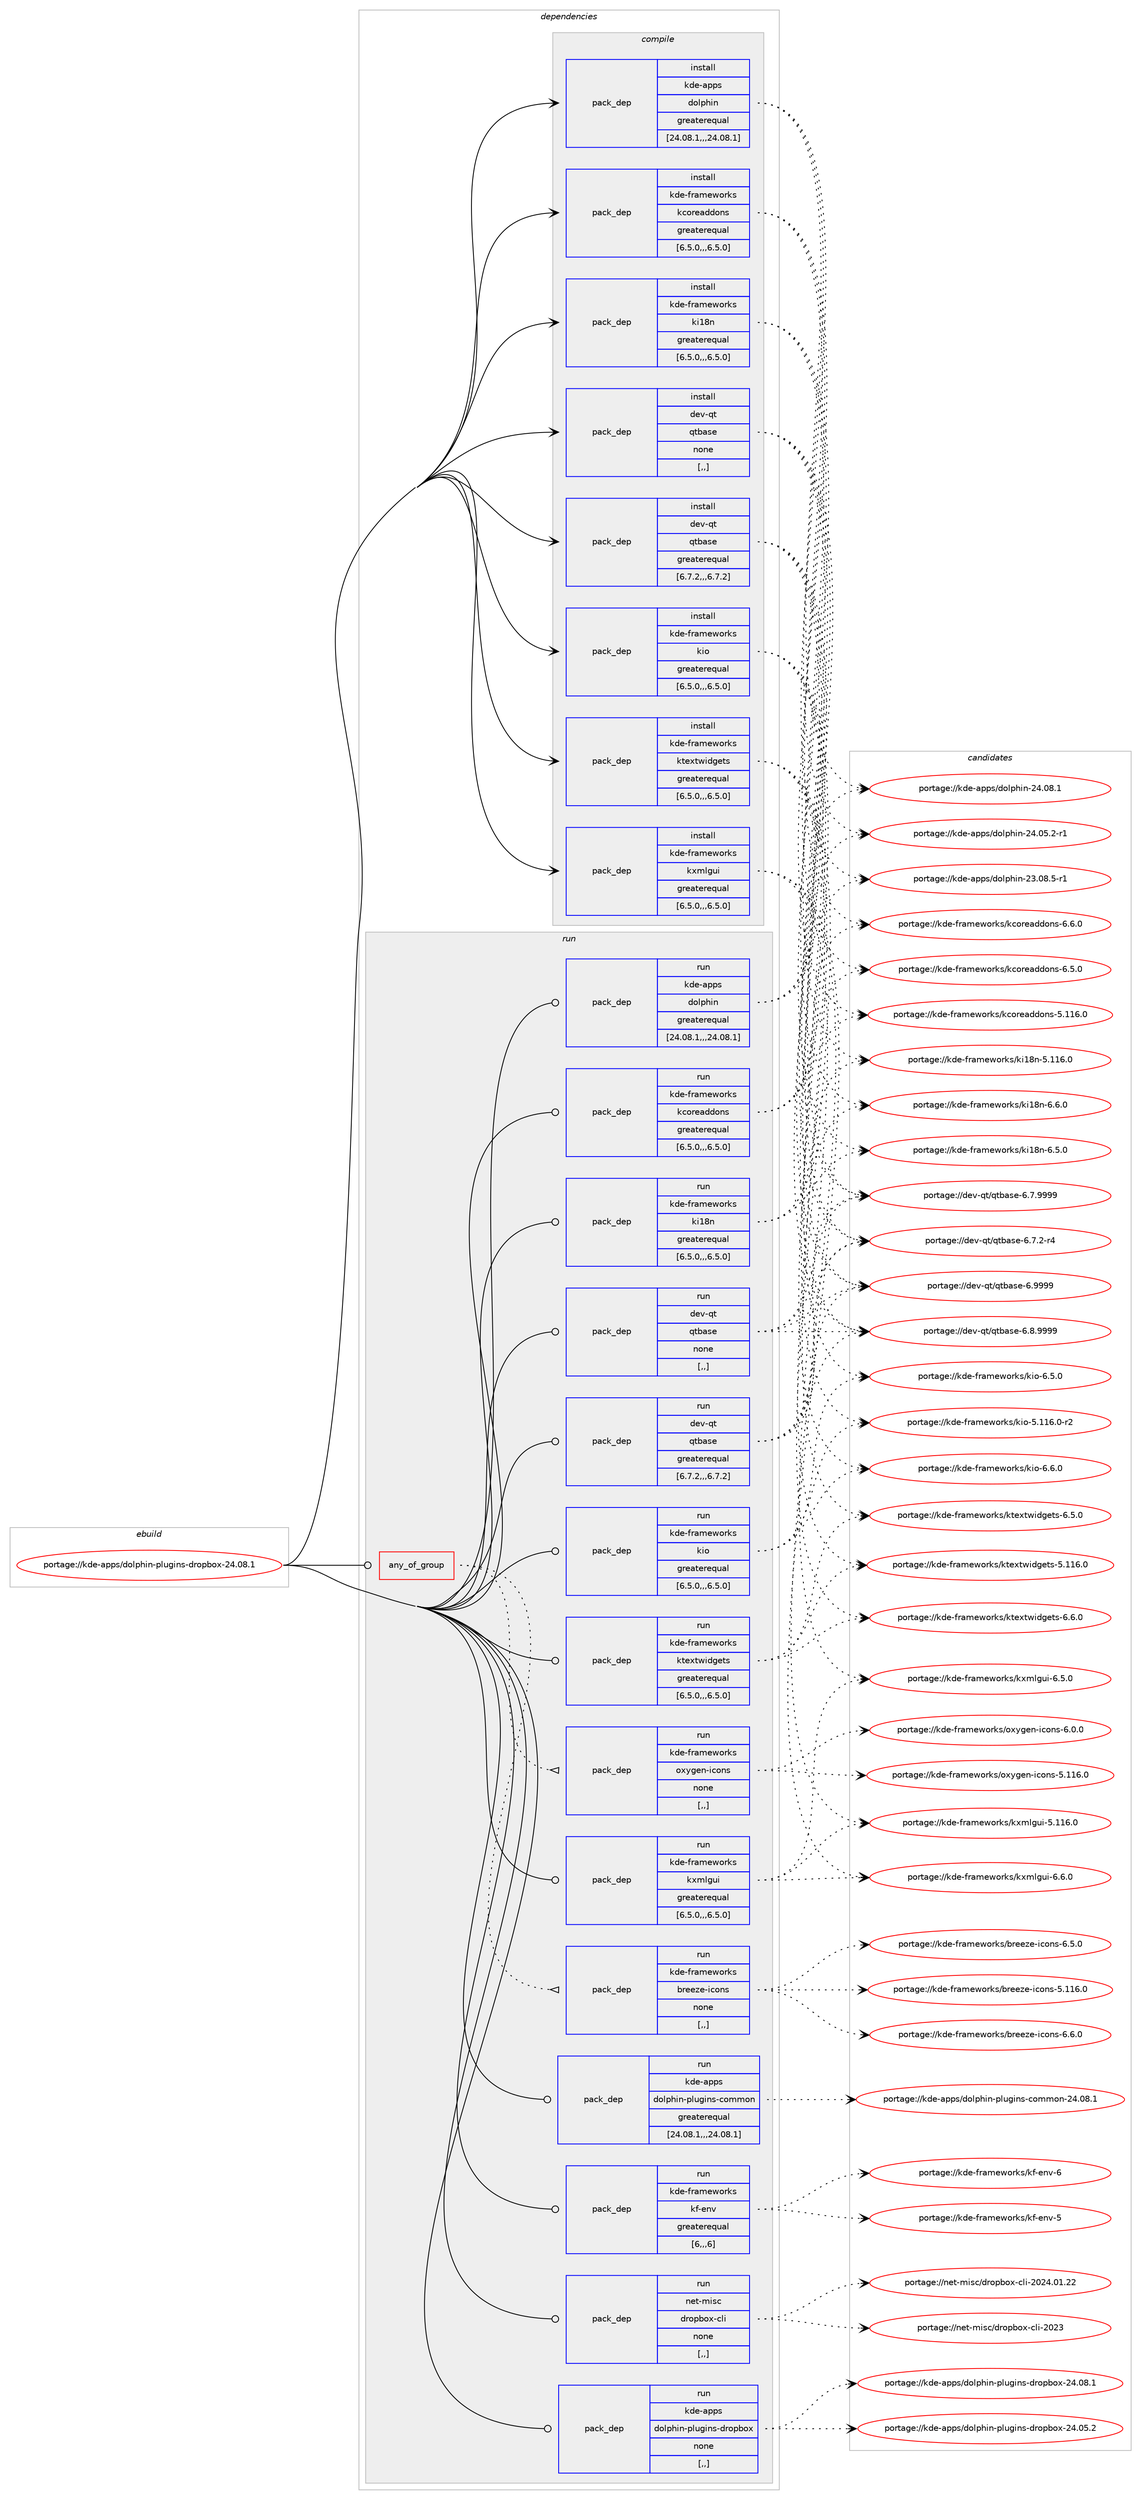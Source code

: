 digraph prolog {

# *************
# Graph options
# *************

newrank=true;
concentrate=true;
compound=true;
graph [rankdir=LR,fontname=Helvetica,fontsize=10,ranksep=1.5];#, ranksep=2.5, nodesep=0.2];
edge  [arrowhead=vee];
node  [fontname=Helvetica,fontsize=10];

# **********
# The ebuild
# **********

subgraph cluster_leftcol {
color=gray;
label=<<i>ebuild</i>>;
id [label="portage://kde-apps/dolphin-plugins-dropbox-24.08.1", color=red, width=4, href="../kde-apps/dolphin-plugins-dropbox-24.08.1.svg"];
}

# ****************
# The dependencies
# ****************

subgraph cluster_midcol {
color=gray;
label=<<i>dependencies</i>>;
subgraph cluster_compile {
fillcolor="#eeeeee";
style=filled;
label=<<i>compile</i>>;
subgraph pack541969 {
dependency745622 [label=<<TABLE BORDER="0" CELLBORDER="1" CELLSPACING="0" CELLPADDING="4" WIDTH="220"><TR><TD ROWSPAN="6" CELLPADDING="30">pack_dep</TD></TR><TR><TD WIDTH="110">install</TD></TR><TR><TD>dev-qt</TD></TR><TR><TD>qtbase</TD></TR><TR><TD>greaterequal</TD></TR><TR><TD>[6.7.2,,,6.7.2]</TD></TR></TABLE>>, shape=none, color=blue];
}
id:e -> dependency745622:w [weight=20,style="solid",arrowhead="vee"];
subgraph pack541970 {
dependency745623 [label=<<TABLE BORDER="0" CELLBORDER="1" CELLSPACING="0" CELLPADDING="4" WIDTH="220"><TR><TD ROWSPAN="6" CELLPADDING="30">pack_dep</TD></TR><TR><TD WIDTH="110">install</TD></TR><TR><TD>dev-qt</TD></TR><TR><TD>qtbase</TD></TR><TR><TD>none</TD></TR><TR><TD>[,,]</TD></TR></TABLE>>, shape=none, color=blue];
}
id:e -> dependency745623:w [weight=20,style="solid",arrowhead="vee"];
subgraph pack541971 {
dependency745624 [label=<<TABLE BORDER="0" CELLBORDER="1" CELLSPACING="0" CELLPADDING="4" WIDTH="220"><TR><TD ROWSPAN="6" CELLPADDING="30">pack_dep</TD></TR><TR><TD WIDTH="110">install</TD></TR><TR><TD>kde-apps</TD></TR><TR><TD>dolphin</TD></TR><TR><TD>greaterequal</TD></TR><TR><TD>[24.08.1,,,24.08.1]</TD></TR></TABLE>>, shape=none, color=blue];
}
id:e -> dependency745624:w [weight=20,style="solid",arrowhead="vee"];
subgraph pack541972 {
dependency745625 [label=<<TABLE BORDER="0" CELLBORDER="1" CELLSPACING="0" CELLPADDING="4" WIDTH="220"><TR><TD ROWSPAN="6" CELLPADDING="30">pack_dep</TD></TR><TR><TD WIDTH="110">install</TD></TR><TR><TD>kde-frameworks</TD></TR><TR><TD>kcoreaddons</TD></TR><TR><TD>greaterequal</TD></TR><TR><TD>[6.5.0,,,6.5.0]</TD></TR></TABLE>>, shape=none, color=blue];
}
id:e -> dependency745625:w [weight=20,style="solid",arrowhead="vee"];
subgraph pack541973 {
dependency745626 [label=<<TABLE BORDER="0" CELLBORDER="1" CELLSPACING="0" CELLPADDING="4" WIDTH="220"><TR><TD ROWSPAN="6" CELLPADDING="30">pack_dep</TD></TR><TR><TD WIDTH="110">install</TD></TR><TR><TD>kde-frameworks</TD></TR><TR><TD>ki18n</TD></TR><TR><TD>greaterequal</TD></TR><TR><TD>[6.5.0,,,6.5.0]</TD></TR></TABLE>>, shape=none, color=blue];
}
id:e -> dependency745626:w [weight=20,style="solid",arrowhead="vee"];
subgraph pack541974 {
dependency745627 [label=<<TABLE BORDER="0" CELLBORDER="1" CELLSPACING="0" CELLPADDING="4" WIDTH="220"><TR><TD ROWSPAN="6" CELLPADDING="30">pack_dep</TD></TR><TR><TD WIDTH="110">install</TD></TR><TR><TD>kde-frameworks</TD></TR><TR><TD>kio</TD></TR><TR><TD>greaterequal</TD></TR><TR><TD>[6.5.0,,,6.5.0]</TD></TR></TABLE>>, shape=none, color=blue];
}
id:e -> dependency745627:w [weight=20,style="solid",arrowhead="vee"];
subgraph pack541975 {
dependency745628 [label=<<TABLE BORDER="0" CELLBORDER="1" CELLSPACING="0" CELLPADDING="4" WIDTH="220"><TR><TD ROWSPAN="6" CELLPADDING="30">pack_dep</TD></TR><TR><TD WIDTH="110">install</TD></TR><TR><TD>kde-frameworks</TD></TR><TR><TD>ktextwidgets</TD></TR><TR><TD>greaterequal</TD></TR><TR><TD>[6.5.0,,,6.5.0]</TD></TR></TABLE>>, shape=none, color=blue];
}
id:e -> dependency745628:w [weight=20,style="solid",arrowhead="vee"];
subgraph pack541976 {
dependency745629 [label=<<TABLE BORDER="0" CELLBORDER="1" CELLSPACING="0" CELLPADDING="4" WIDTH="220"><TR><TD ROWSPAN="6" CELLPADDING="30">pack_dep</TD></TR><TR><TD WIDTH="110">install</TD></TR><TR><TD>kde-frameworks</TD></TR><TR><TD>kxmlgui</TD></TR><TR><TD>greaterequal</TD></TR><TR><TD>[6.5.0,,,6.5.0]</TD></TR></TABLE>>, shape=none, color=blue];
}
id:e -> dependency745629:w [weight=20,style="solid",arrowhead="vee"];
}
subgraph cluster_compileandrun {
fillcolor="#eeeeee";
style=filled;
label=<<i>compile and run</i>>;
}
subgraph cluster_run {
fillcolor="#eeeeee";
style=filled;
label=<<i>run</i>>;
subgraph any4849 {
dependency745630 [label=<<TABLE BORDER="0" CELLBORDER="1" CELLSPACING="0" CELLPADDING="4"><TR><TD CELLPADDING="10">any_of_group</TD></TR></TABLE>>, shape=none, color=red];subgraph pack541977 {
dependency745631 [label=<<TABLE BORDER="0" CELLBORDER="1" CELLSPACING="0" CELLPADDING="4" WIDTH="220"><TR><TD ROWSPAN="6" CELLPADDING="30">pack_dep</TD></TR><TR><TD WIDTH="110">run</TD></TR><TR><TD>kde-frameworks</TD></TR><TR><TD>breeze-icons</TD></TR><TR><TD>none</TD></TR><TR><TD>[,,]</TD></TR></TABLE>>, shape=none, color=blue];
}
dependency745630:e -> dependency745631:w [weight=20,style="dotted",arrowhead="oinv"];
subgraph pack541978 {
dependency745632 [label=<<TABLE BORDER="0" CELLBORDER="1" CELLSPACING="0" CELLPADDING="4" WIDTH="220"><TR><TD ROWSPAN="6" CELLPADDING="30">pack_dep</TD></TR><TR><TD WIDTH="110">run</TD></TR><TR><TD>kde-frameworks</TD></TR><TR><TD>oxygen-icons</TD></TR><TR><TD>none</TD></TR><TR><TD>[,,]</TD></TR></TABLE>>, shape=none, color=blue];
}
dependency745630:e -> dependency745632:w [weight=20,style="dotted",arrowhead="oinv"];
}
id:e -> dependency745630:w [weight=20,style="solid",arrowhead="odot"];
subgraph pack541979 {
dependency745633 [label=<<TABLE BORDER="0" CELLBORDER="1" CELLSPACING="0" CELLPADDING="4" WIDTH="220"><TR><TD ROWSPAN="6" CELLPADDING="30">pack_dep</TD></TR><TR><TD WIDTH="110">run</TD></TR><TR><TD>dev-qt</TD></TR><TR><TD>qtbase</TD></TR><TR><TD>greaterequal</TD></TR><TR><TD>[6.7.2,,,6.7.2]</TD></TR></TABLE>>, shape=none, color=blue];
}
id:e -> dependency745633:w [weight=20,style="solid",arrowhead="odot"];
subgraph pack541980 {
dependency745634 [label=<<TABLE BORDER="0" CELLBORDER="1" CELLSPACING="0" CELLPADDING="4" WIDTH="220"><TR><TD ROWSPAN="6" CELLPADDING="30">pack_dep</TD></TR><TR><TD WIDTH="110">run</TD></TR><TR><TD>dev-qt</TD></TR><TR><TD>qtbase</TD></TR><TR><TD>none</TD></TR><TR><TD>[,,]</TD></TR></TABLE>>, shape=none, color=blue];
}
id:e -> dependency745634:w [weight=20,style="solid",arrowhead="odot"];
subgraph pack541981 {
dependency745635 [label=<<TABLE BORDER="0" CELLBORDER="1" CELLSPACING="0" CELLPADDING="4" WIDTH="220"><TR><TD ROWSPAN="6" CELLPADDING="30">pack_dep</TD></TR><TR><TD WIDTH="110">run</TD></TR><TR><TD>kde-apps</TD></TR><TR><TD>dolphin</TD></TR><TR><TD>greaterequal</TD></TR><TR><TD>[24.08.1,,,24.08.1]</TD></TR></TABLE>>, shape=none, color=blue];
}
id:e -> dependency745635:w [weight=20,style="solid",arrowhead="odot"];
subgraph pack541982 {
dependency745636 [label=<<TABLE BORDER="0" CELLBORDER="1" CELLSPACING="0" CELLPADDING="4" WIDTH="220"><TR><TD ROWSPAN="6" CELLPADDING="30">pack_dep</TD></TR><TR><TD WIDTH="110">run</TD></TR><TR><TD>kde-apps</TD></TR><TR><TD>dolphin-plugins-common</TD></TR><TR><TD>greaterequal</TD></TR><TR><TD>[24.08.1,,,24.08.1]</TD></TR></TABLE>>, shape=none, color=blue];
}
id:e -> dependency745636:w [weight=20,style="solid",arrowhead="odot"];
subgraph pack541983 {
dependency745637 [label=<<TABLE BORDER="0" CELLBORDER="1" CELLSPACING="0" CELLPADDING="4" WIDTH="220"><TR><TD ROWSPAN="6" CELLPADDING="30">pack_dep</TD></TR><TR><TD WIDTH="110">run</TD></TR><TR><TD>kde-frameworks</TD></TR><TR><TD>kcoreaddons</TD></TR><TR><TD>greaterequal</TD></TR><TR><TD>[6.5.0,,,6.5.0]</TD></TR></TABLE>>, shape=none, color=blue];
}
id:e -> dependency745637:w [weight=20,style="solid",arrowhead="odot"];
subgraph pack541984 {
dependency745638 [label=<<TABLE BORDER="0" CELLBORDER="1" CELLSPACING="0" CELLPADDING="4" WIDTH="220"><TR><TD ROWSPAN="6" CELLPADDING="30">pack_dep</TD></TR><TR><TD WIDTH="110">run</TD></TR><TR><TD>kde-frameworks</TD></TR><TR><TD>kf-env</TD></TR><TR><TD>greaterequal</TD></TR><TR><TD>[6,,,6]</TD></TR></TABLE>>, shape=none, color=blue];
}
id:e -> dependency745638:w [weight=20,style="solid",arrowhead="odot"];
subgraph pack541985 {
dependency745639 [label=<<TABLE BORDER="0" CELLBORDER="1" CELLSPACING="0" CELLPADDING="4" WIDTH="220"><TR><TD ROWSPAN="6" CELLPADDING="30">pack_dep</TD></TR><TR><TD WIDTH="110">run</TD></TR><TR><TD>kde-frameworks</TD></TR><TR><TD>ki18n</TD></TR><TR><TD>greaterequal</TD></TR><TR><TD>[6.5.0,,,6.5.0]</TD></TR></TABLE>>, shape=none, color=blue];
}
id:e -> dependency745639:w [weight=20,style="solid",arrowhead="odot"];
subgraph pack541986 {
dependency745640 [label=<<TABLE BORDER="0" CELLBORDER="1" CELLSPACING="0" CELLPADDING="4" WIDTH="220"><TR><TD ROWSPAN="6" CELLPADDING="30">pack_dep</TD></TR><TR><TD WIDTH="110">run</TD></TR><TR><TD>kde-frameworks</TD></TR><TR><TD>kio</TD></TR><TR><TD>greaterequal</TD></TR><TR><TD>[6.5.0,,,6.5.0]</TD></TR></TABLE>>, shape=none, color=blue];
}
id:e -> dependency745640:w [weight=20,style="solid",arrowhead="odot"];
subgraph pack541987 {
dependency745641 [label=<<TABLE BORDER="0" CELLBORDER="1" CELLSPACING="0" CELLPADDING="4" WIDTH="220"><TR><TD ROWSPAN="6" CELLPADDING="30">pack_dep</TD></TR><TR><TD WIDTH="110">run</TD></TR><TR><TD>kde-frameworks</TD></TR><TR><TD>ktextwidgets</TD></TR><TR><TD>greaterequal</TD></TR><TR><TD>[6.5.0,,,6.5.0]</TD></TR></TABLE>>, shape=none, color=blue];
}
id:e -> dependency745641:w [weight=20,style="solid",arrowhead="odot"];
subgraph pack541988 {
dependency745642 [label=<<TABLE BORDER="0" CELLBORDER="1" CELLSPACING="0" CELLPADDING="4" WIDTH="220"><TR><TD ROWSPAN="6" CELLPADDING="30">pack_dep</TD></TR><TR><TD WIDTH="110">run</TD></TR><TR><TD>kde-frameworks</TD></TR><TR><TD>kxmlgui</TD></TR><TR><TD>greaterequal</TD></TR><TR><TD>[6.5.0,,,6.5.0]</TD></TR></TABLE>>, shape=none, color=blue];
}
id:e -> dependency745642:w [weight=20,style="solid",arrowhead="odot"];
subgraph pack541989 {
dependency745643 [label=<<TABLE BORDER="0" CELLBORDER="1" CELLSPACING="0" CELLPADDING="4" WIDTH="220"><TR><TD ROWSPAN="6" CELLPADDING="30">pack_dep</TD></TR><TR><TD WIDTH="110">run</TD></TR><TR><TD>net-misc</TD></TR><TR><TD>dropbox-cli</TD></TR><TR><TD>none</TD></TR><TR><TD>[,,]</TD></TR></TABLE>>, shape=none, color=blue];
}
id:e -> dependency745643:w [weight=20,style="solid",arrowhead="odot"];
subgraph pack541990 {
dependency745644 [label=<<TABLE BORDER="0" CELLBORDER="1" CELLSPACING="0" CELLPADDING="4" WIDTH="220"><TR><TD ROWSPAN="6" CELLPADDING="30">pack_dep</TD></TR><TR><TD WIDTH="110">run</TD></TR><TR><TD>kde-apps</TD></TR><TR><TD>dolphin-plugins-dropbox</TD></TR><TR><TD>none</TD></TR><TR><TD>[,,]</TD></TR></TABLE>>, shape=none, color=blue];
}
id:e -> dependency745644:w [weight=20,style="solid",arrowhead="odot"];
}
}

# **************
# The candidates
# **************

subgraph cluster_choices {
rank=same;
color=gray;
label=<<i>candidates</i>>;

subgraph choice541969 {
color=black;
nodesep=1;
choice1001011184511311647113116989711510145544657575757 [label="portage://dev-qt/qtbase-6.9999", color=red, width=4,href="../dev-qt/qtbase-6.9999.svg"];
choice10010111845113116471131169897115101455446564657575757 [label="portage://dev-qt/qtbase-6.8.9999", color=red, width=4,href="../dev-qt/qtbase-6.8.9999.svg"];
choice10010111845113116471131169897115101455446554657575757 [label="portage://dev-qt/qtbase-6.7.9999", color=red, width=4,href="../dev-qt/qtbase-6.7.9999.svg"];
choice100101118451131164711311698971151014554465546504511452 [label="portage://dev-qt/qtbase-6.7.2-r4", color=red, width=4,href="../dev-qt/qtbase-6.7.2-r4.svg"];
dependency745622:e -> choice1001011184511311647113116989711510145544657575757:w [style=dotted,weight="100"];
dependency745622:e -> choice10010111845113116471131169897115101455446564657575757:w [style=dotted,weight="100"];
dependency745622:e -> choice10010111845113116471131169897115101455446554657575757:w [style=dotted,weight="100"];
dependency745622:e -> choice100101118451131164711311698971151014554465546504511452:w [style=dotted,weight="100"];
}
subgraph choice541970 {
color=black;
nodesep=1;
choice1001011184511311647113116989711510145544657575757 [label="portage://dev-qt/qtbase-6.9999", color=red, width=4,href="../dev-qt/qtbase-6.9999.svg"];
choice10010111845113116471131169897115101455446564657575757 [label="portage://dev-qt/qtbase-6.8.9999", color=red, width=4,href="../dev-qt/qtbase-6.8.9999.svg"];
choice10010111845113116471131169897115101455446554657575757 [label="portage://dev-qt/qtbase-6.7.9999", color=red, width=4,href="../dev-qt/qtbase-6.7.9999.svg"];
choice100101118451131164711311698971151014554465546504511452 [label="portage://dev-qt/qtbase-6.7.2-r4", color=red, width=4,href="../dev-qt/qtbase-6.7.2-r4.svg"];
dependency745623:e -> choice1001011184511311647113116989711510145544657575757:w [style=dotted,weight="100"];
dependency745623:e -> choice10010111845113116471131169897115101455446564657575757:w [style=dotted,weight="100"];
dependency745623:e -> choice10010111845113116471131169897115101455446554657575757:w [style=dotted,weight="100"];
dependency745623:e -> choice100101118451131164711311698971151014554465546504511452:w [style=dotted,weight="100"];
}
subgraph choice541971 {
color=black;
nodesep=1;
choice1071001014597112112115471001111081121041051104550524648564649 [label="portage://kde-apps/dolphin-24.08.1", color=red, width=4,href="../kde-apps/dolphin-24.08.1.svg"];
choice10710010145971121121154710011110811210410511045505246485346504511449 [label="portage://kde-apps/dolphin-24.05.2-r1", color=red, width=4,href="../kde-apps/dolphin-24.05.2-r1.svg"];
choice10710010145971121121154710011110811210410511045505146485646534511449 [label="portage://kde-apps/dolphin-23.08.5-r1", color=red, width=4,href="../kde-apps/dolphin-23.08.5-r1.svg"];
dependency745624:e -> choice1071001014597112112115471001111081121041051104550524648564649:w [style=dotted,weight="100"];
dependency745624:e -> choice10710010145971121121154710011110811210410511045505246485346504511449:w [style=dotted,weight="100"];
dependency745624:e -> choice10710010145971121121154710011110811210410511045505146485646534511449:w [style=dotted,weight="100"];
}
subgraph choice541972 {
color=black;
nodesep=1;
choice1071001014510211497109101119111114107115471079911111410197100100111110115455446544648 [label="portage://kde-frameworks/kcoreaddons-6.6.0", color=red, width=4,href="../kde-frameworks/kcoreaddons-6.6.0.svg"];
choice1071001014510211497109101119111114107115471079911111410197100100111110115455446534648 [label="portage://kde-frameworks/kcoreaddons-6.5.0", color=red, width=4,href="../kde-frameworks/kcoreaddons-6.5.0.svg"];
choice10710010145102114971091011191111141071154710799111114101971001001111101154553464949544648 [label="portage://kde-frameworks/kcoreaddons-5.116.0", color=red, width=4,href="../kde-frameworks/kcoreaddons-5.116.0.svg"];
dependency745625:e -> choice1071001014510211497109101119111114107115471079911111410197100100111110115455446544648:w [style=dotted,weight="100"];
dependency745625:e -> choice1071001014510211497109101119111114107115471079911111410197100100111110115455446534648:w [style=dotted,weight="100"];
dependency745625:e -> choice10710010145102114971091011191111141071154710799111114101971001001111101154553464949544648:w [style=dotted,weight="100"];
}
subgraph choice541973 {
color=black;
nodesep=1;
choice1071001014510211497109101119111114107115471071054956110455446544648 [label="portage://kde-frameworks/ki18n-6.6.0", color=red, width=4,href="../kde-frameworks/ki18n-6.6.0.svg"];
choice1071001014510211497109101119111114107115471071054956110455446534648 [label="portage://kde-frameworks/ki18n-6.5.0", color=red, width=4,href="../kde-frameworks/ki18n-6.5.0.svg"];
choice10710010145102114971091011191111141071154710710549561104553464949544648 [label="portage://kde-frameworks/ki18n-5.116.0", color=red, width=4,href="../kde-frameworks/ki18n-5.116.0.svg"];
dependency745626:e -> choice1071001014510211497109101119111114107115471071054956110455446544648:w [style=dotted,weight="100"];
dependency745626:e -> choice1071001014510211497109101119111114107115471071054956110455446534648:w [style=dotted,weight="100"];
dependency745626:e -> choice10710010145102114971091011191111141071154710710549561104553464949544648:w [style=dotted,weight="100"];
}
subgraph choice541974 {
color=black;
nodesep=1;
choice107100101451021149710910111911111410711547107105111455446544648 [label="portage://kde-frameworks/kio-6.6.0", color=red, width=4,href="../kde-frameworks/kio-6.6.0.svg"];
choice107100101451021149710910111911111410711547107105111455446534648 [label="portage://kde-frameworks/kio-6.5.0", color=red, width=4,href="../kde-frameworks/kio-6.5.0.svg"];
choice10710010145102114971091011191111141071154710710511145534649495446484511450 [label="portage://kde-frameworks/kio-5.116.0-r2", color=red, width=4,href="../kde-frameworks/kio-5.116.0-r2.svg"];
dependency745627:e -> choice107100101451021149710910111911111410711547107105111455446544648:w [style=dotted,weight="100"];
dependency745627:e -> choice107100101451021149710910111911111410711547107105111455446534648:w [style=dotted,weight="100"];
dependency745627:e -> choice10710010145102114971091011191111141071154710710511145534649495446484511450:w [style=dotted,weight="100"];
}
subgraph choice541975 {
color=black;
nodesep=1;
choice107100101451021149710910111911111410711547107116101120116119105100103101116115455446544648 [label="portage://kde-frameworks/ktextwidgets-6.6.0", color=red, width=4,href="../kde-frameworks/ktextwidgets-6.6.0.svg"];
choice107100101451021149710910111911111410711547107116101120116119105100103101116115455446534648 [label="portage://kde-frameworks/ktextwidgets-6.5.0", color=red, width=4,href="../kde-frameworks/ktextwidgets-6.5.0.svg"];
choice1071001014510211497109101119111114107115471071161011201161191051001031011161154553464949544648 [label="portage://kde-frameworks/ktextwidgets-5.116.0", color=red, width=4,href="../kde-frameworks/ktextwidgets-5.116.0.svg"];
dependency745628:e -> choice107100101451021149710910111911111410711547107116101120116119105100103101116115455446544648:w [style=dotted,weight="100"];
dependency745628:e -> choice107100101451021149710910111911111410711547107116101120116119105100103101116115455446534648:w [style=dotted,weight="100"];
dependency745628:e -> choice1071001014510211497109101119111114107115471071161011201161191051001031011161154553464949544648:w [style=dotted,weight="100"];
}
subgraph choice541976 {
color=black;
nodesep=1;
choice107100101451021149710910111911111410711547107120109108103117105455446544648 [label="portage://kde-frameworks/kxmlgui-6.6.0", color=red, width=4,href="../kde-frameworks/kxmlgui-6.6.0.svg"];
choice107100101451021149710910111911111410711547107120109108103117105455446534648 [label="portage://kde-frameworks/kxmlgui-6.5.0", color=red, width=4,href="../kde-frameworks/kxmlgui-6.5.0.svg"];
choice1071001014510211497109101119111114107115471071201091081031171054553464949544648 [label="portage://kde-frameworks/kxmlgui-5.116.0", color=red, width=4,href="../kde-frameworks/kxmlgui-5.116.0.svg"];
dependency745629:e -> choice107100101451021149710910111911111410711547107120109108103117105455446544648:w [style=dotted,weight="100"];
dependency745629:e -> choice107100101451021149710910111911111410711547107120109108103117105455446534648:w [style=dotted,weight="100"];
dependency745629:e -> choice1071001014510211497109101119111114107115471071201091081031171054553464949544648:w [style=dotted,weight="100"];
}
subgraph choice541977 {
color=black;
nodesep=1;
choice107100101451021149710910111911111410711547981141011011221014510599111110115455446544648 [label="portage://kde-frameworks/breeze-icons-6.6.0", color=red, width=4,href="../kde-frameworks/breeze-icons-6.6.0.svg"];
choice107100101451021149710910111911111410711547981141011011221014510599111110115455446534648 [label="portage://kde-frameworks/breeze-icons-6.5.0", color=red, width=4,href="../kde-frameworks/breeze-icons-6.5.0.svg"];
choice1071001014510211497109101119111114107115479811410110112210145105991111101154553464949544648 [label="portage://kde-frameworks/breeze-icons-5.116.0", color=red, width=4,href="../kde-frameworks/breeze-icons-5.116.0.svg"];
dependency745631:e -> choice107100101451021149710910111911111410711547981141011011221014510599111110115455446544648:w [style=dotted,weight="100"];
dependency745631:e -> choice107100101451021149710910111911111410711547981141011011221014510599111110115455446534648:w [style=dotted,weight="100"];
dependency745631:e -> choice1071001014510211497109101119111114107115479811410110112210145105991111101154553464949544648:w [style=dotted,weight="100"];
}
subgraph choice541978 {
color=black;
nodesep=1;
choice1071001014510211497109101119111114107115471111201211031011104510599111110115455446484648 [label="portage://kde-frameworks/oxygen-icons-6.0.0", color=red, width=4,href="../kde-frameworks/oxygen-icons-6.0.0.svg"];
choice10710010145102114971091011191111141071154711112012110310111045105991111101154553464949544648 [label="portage://kde-frameworks/oxygen-icons-5.116.0", color=red, width=4,href="../kde-frameworks/oxygen-icons-5.116.0.svg"];
dependency745632:e -> choice1071001014510211497109101119111114107115471111201211031011104510599111110115455446484648:w [style=dotted,weight="100"];
dependency745632:e -> choice10710010145102114971091011191111141071154711112012110310111045105991111101154553464949544648:w [style=dotted,weight="100"];
}
subgraph choice541979 {
color=black;
nodesep=1;
choice1001011184511311647113116989711510145544657575757 [label="portage://dev-qt/qtbase-6.9999", color=red, width=4,href="../dev-qt/qtbase-6.9999.svg"];
choice10010111845113116471131169897115101455446564657575757 [label="portage://dev-qt/qtbase-6.8.9999", color=red, width=4,href="../dev-qt/qtbase-6.8.9999.svg"];
choice10010111845113116471131169897115101455446554657575757 [label="portage://dev-qt/qtbase-6.7.9999", color=red, width=4,href="../dev-qt/qtbase-6.7.9999.svg"];
choice100101118451131164711311698971151014554465546504511452 [label="portage://dev-qt/qtbase-6.7.2-r4", color=red, width=4,href="../dev-qt/qtbase-6.7.2-r4.svg"];
dependency745633:e -> choice1001011184511311647113116989711510145544657575757:w [style=dotted,weight="100"];
dependency745633:e -> choice10010111845113116471131169897115101455446564657575757:w [style=dotted,weight="100"];
dependency745633:e -> choice10010111845113116471131169897115101455446554657575757:w [style=dotted,weight="100"];
dependency745633:e -> choice100101118451131164711311698971151014554465546504511452:w [style=dotted,weight="100"];
}
subgraph choice541980 {
color=black;
nodesep=1;
choice1001011184511311647113116989711510145544657575757 [label="portage://dev-qt/qtbase-6.9999", color=red, width=4,href="../dev-qt/qtbase-6.9999.svg"];
choice10010111845113116471131169897115101455446564657575757 [label="portage://dev-qt/qtbase-6.8.9999", color=red, width=4,href="../dev-qt/qtbase-6.8.9999.svg"];
choice10010111845113116471131169897115101455446554657575757 [label="portage://dev-qt/qtbase-6.7.9999", color=red, width=4,href="../dev-qt/qtbase-6.7.9999.svg"];
choice100101118451131164711311698971151014554465546504511452 [label="portage://dev-qt/qtbase-6.7.2-r4", color=red, width=4,href="../dev-qt/qtbase-6.7.2-r4.svg"];
dependency745634:e -> choice1001011184511311647113116989711510145544657575757:w [style=dotted,weight="100"];
dependency745634:e -> choice10010111845113116471131169897115101455446564657575757:w [style=dotted,weight="100"];
dependency745634:e -> choice10010111845113116471131169897115101455446554657575757:w [style=dotted,weight="100"];
dependency745634:e -> choice100101118451131164711311698971151014554465546504511452:w [style=dotted,weight="100"];
}
subgraph choice541981 {
color=black;
nodesep=1;
choice1071001014597112112115471001111081121041051104550524648564649 [label="portage://kde-apps/dolphin-24.08.1", color=red, width=4,href="../kde-apps/dolphin-24.08.1.svg"];
choice10710010145971121121154710011110811210410511045505246485346504511449 [label="portage://kde-apps/dolphin-24.05.2-r1", color=red, width=4,href="../kde-apps/dolphin-24.05.2-r1.svg"];
choice10710010145971121121154710011110811210410511045505146485646534511449 [label="portage://kde-apps/dolphin-23.08.5-r1", color=red, width=4,href="../kde-apps/dolphin-23.08.5-r1.svg"];
dependency745635:e -> choice1071001014597112112115471001111081121041051104550524648564649:w [style=dotted,weight="100"];
dependency745635:e -> choice10710010145971121121154710011110811210410511045505246485346504511449:w [style=dotted,weight="100"];
dependency745635:e -> choice10710010145971121121154710011110811210410511045505146485646534511449:w [style=dotted,weight="100"];
}
subgraph choice541982 {
color=black;
nodesep=1;
choice1071001014597112112115471001111081121041051104511210811710310511011545991111091091111104550524648564649 [label="portage://kde-apps/dolphin-plugins-common-24.08.1", color=red, width=4,href="../kde-apps/dolphin-plugins-common-24.08.1.svg"];
dependency745636:e -> choice1071001014597112112115471001111081121041051104511210811710310511011545991111091091111104550524648564649:w [style=dotted,weight="100"];
}
subgraph choice541983 {
color=black;
nodesep=1;
choice1071001014510211497109101119111114107115471079911111410197100100111110115455446544648 [label="portage://kde-frameworks/kcoreaddons-6.6.0", color=red, width=4,href="../kde-frameworks/kcoreaddons-6.6.0.svg"];
choice1071001014510211497109101119111114107115471079911111410197100100111110115455446534648 [label="portage://kde-frameworks/kcoreaddons-6.5.0", color=red, width=4,href="../kde-frameworks/kcoreaddons-6.5.0.svg"];
choice10710010145102114971091011191111141071154710799111114101971001001111101154553464949544648 [label="portage://kde-frameworks/kcoreaddons-5.116.0", color=red, width=4,href="../kde-frameworks/kcoreaddons-5.116.0.svg"];
dependency745637:e -> choice1071001014510211497109101119111114107115471079911111410197100100111110115455446544648:w [style=dotted,weight="100"];
dependency745637:e -> choice1071001014510211497109101119111114107115471079911111410197100100111110115455446534648:w [style=dotted,weight="100"];
dependency745637:e -> choice10710010145102114971091011191111141071154710799111114101971001001111101154553464949544648:w [style=dotted,weight="100"];
}
subgraph choice541984 {
color=black;
nodesep=1;
choice107100101451021149710910111911111410711547107102451011101184554 [label="portage://kde-frameworks/kf-env-6", color=red, width=4,href="../kde-frameworks/kf-env-6.svg"];
choice107100101451021149710910111911111410711547107102451011101184553 [label="portage://kde-frameworks/kf-env-5", color=red, width=4,href="../kde-frameworks/kf-env-5.svg"];
dependency745638:e -> choice107100101451021149710910111911111410711547107102451011101184554:w [style=dotted,weight="100"];
dependency745638:e -> choice107100101451021149710910111911111410711547107102451011101184553:w [style=dotted,weight="100"];
}
subgraph choice541985 {
color=black;
nodesep=1;
choice1071001014510211497109101119111114107115471071054956110455446544648 [label="portage://kde-frameworks/ki18n-6.6.0", color=red, width=4,href="../kde-frameworks/ki18n-6.6.0.svg"];
choice1071001014510211497109101119111114107115471071054956110455446534648 [label="portage://kde-frameworks/ki18n-6.5.0", color=red, width=4,href="../kde-frameworks/ki18n-6.5.0.svg"];
choice10710010145102114971091011191111141071154710710549561104553464949544648 [label="portage://kde-frameworks/ki18n-5.116.0", color=red, width=4,href="../kde-frameworks/ki18n-5.116.0.svg"];
dependency745639:e -> choice1071001014510211497109101119111114107115471071054956110455446544648:w [style=dotted,weight="100"];
dependency745639:e -> choice1071001014510211497109101119111114107115471071054956110455446534648:w [style=dotted,weight="100"];
dependency745639:e -> choice10710010145102114971091011191111141071154710710549561104553464949544648:w [style=dotted,weight="100"];
}
subgraph choice541986 {
color=black;
nodesep=1;
choice107100101451021149710910111911111410711547107105111455446544648 [label="portage://kde-frameworks/kio-6.6.0", color=red, width=4,href="../kde-frameworks/kio-6.6.0.svg"];
choice107100101451021149710910111911111410711547107105111455446534648 [label="portage://kde-frameworks/kio-6.5.0", color=red, width=4,href="../kde-frameworks/kio-6.5.0.svg"];
choice10710010145102114971091011191111141071154710710511145534649495446484511450 [label="portage://kde-frameworks/kio-5.116.0-r2", color=red, width=4,href="../kde-frameworks/kio-5.116.0-r2.svg"];
dependency745640:e -> choice107100101451021149710910111911111410711547107105111455446544648:w [style=dotted,weight="100"];
dependency745640:e -> choice107100101451021149710910111911111410711547107105111455446534648:w [style=dotted,weight="100"];
dependency745640:e -> choice10710010145102114971091011191111141071154710710511145534649495446484511450:w [style=dotted,weight="100"];
}
subgraph choice541987 {
color=black;
nodesep=1;
choice107100101451021149710910111911111410711547107116101120116119105100103101116115455446544648 [label="portage://kde-frameworks/ktextwidgets-6.6.0", color=red, width=4,href="../kde-frameworks/ktextwidgets-6.6.0.svg"];
choice107100101451021149710910111911111410711547107116101120116119105100103101116115455446534648 [label="portage://kde-frameworks/ktextwidgets-6.5.0", color=red, width=4,href="../kde-frameworks/ktextwidgets-6.5.0.svg"];
choice1071001014510211497109101119111114107115471071161011201161191051001031011161154553464949544648 [label="portage://kde-frameworks/ktextwidgets-5.116.0", color=red, width=4,href="../kde-frameworks/ktextwidgets-5.116.0.svg"];
dependency745641:e -> choice107100101451021149710910111911111410711547107116101120116119105100103101116115455446544648:w [style=dotted,weight="100"];
dependency745641:e -> choice107100101451021149710910111911111410711547107116101120116119105100103101116115455446534648:w [style=dotted,weight="100"];
dependency745641:e -> choice1071001014510211497109101119111114107115471071161011201161191051001031011161154553464949544648:w [style=dotted,weight="100"];
}
subgraph choice541988 {
color=black;
nodesep=1;
choice107100101451021149710910111911111410711547107120109108103117105455446544648 [label="portage://kde-frameworks/kxmlgui-6.6.0", color=red, width=4,href="../kde-frameworks/kxmlgui-6.6.0.svg"];
choice107100101451021149710910111911111410711547107120109108103117105455446534648 [label="portage://kde-frameworks/kxmlgui-6.5.0", color=red, width=4,href="../kde-frameworks/kxmlgui-6.5.0.svg"];
choice1071001014510211497109101119111114107115471071201091081031171054553464949544648 [label="portage://kde-frameworks/kxmlgui-5.116.0", color=red, width=4,href="../kde-frameworks/kxmlgui-5.116.0.svg"];
dependency745642:e -> choice107100101451021149710910111911111410711547107120109108103117105455446544648:w [style=dotted,weight="100"];
dependency745642:e -> choice107100101451021149710910111911111410711547107120109108103117105455446534648:w [style=dotted,weight="100"];
dependency745642:e -> choice1071001014510211497109101119111114107115471071201091081031171054553464949544648:w [style=dotted,weight="100"];
}
subgraph choice541989 {
color=black;
nodesep=1;
choice1101011164510910511599471001141111129811112045991081054550485052464849465050 [label="portage://net-misc/dropbox-cli-2024.01.22", color=red, width=4,href="../net-misc/dropbox-cli-2024.01.22.svg"];
choice1101011164510910511599471001141111129811112045991081054550485051 [label="portage://net-misc/dropbox-cli-2023", color=red, width=4,href="../net-misc/dropbox-cli-2023.svg"];
dependency745643:e -> choice1101011164510910511599471001141111129811112045991081054550485052464849465050:w [style=dotted,weight="100"];
dependency745643:e -> choice1101011164510910511599471001141111129811112045991081054550485051:w [style=dotted,weight="100"];
}
subgraph choice541990 {
color=black;
nodesep=1;
choice1071001014597112112115471001111081121041051104511210811710310511011545100114111112981111204550524648564649 [label="portage://kde-apps/dolphin-plugins-dropbox-24.08.1", color=red, width=4,href="../kde-apps/dolphin-plugins-dropbox-24.08.1.svg"];
choice1071001014597112112115471001111081121041051104511210811710310511011545100114111112981111204550524648534650 [label="portage://kde-apps/dolphin-plugins-dropbox-24.05.2", color=red, width=4,href="../kde-apps/dolphin-plugins-dropbox-24.05.2.svg"];
dependency745644:e -> choice1071001014597112112115471001111081121041051104511210811710310511011545100114111112981111204550524648564649:w [style=dotted,weight="100"];
dependency745644:e -> choice1071001014597112112115471001111081121041051104511210811710310511011545100114111112981111204550524648534650:w [style=dotted,weight="100"];
}
}

}
